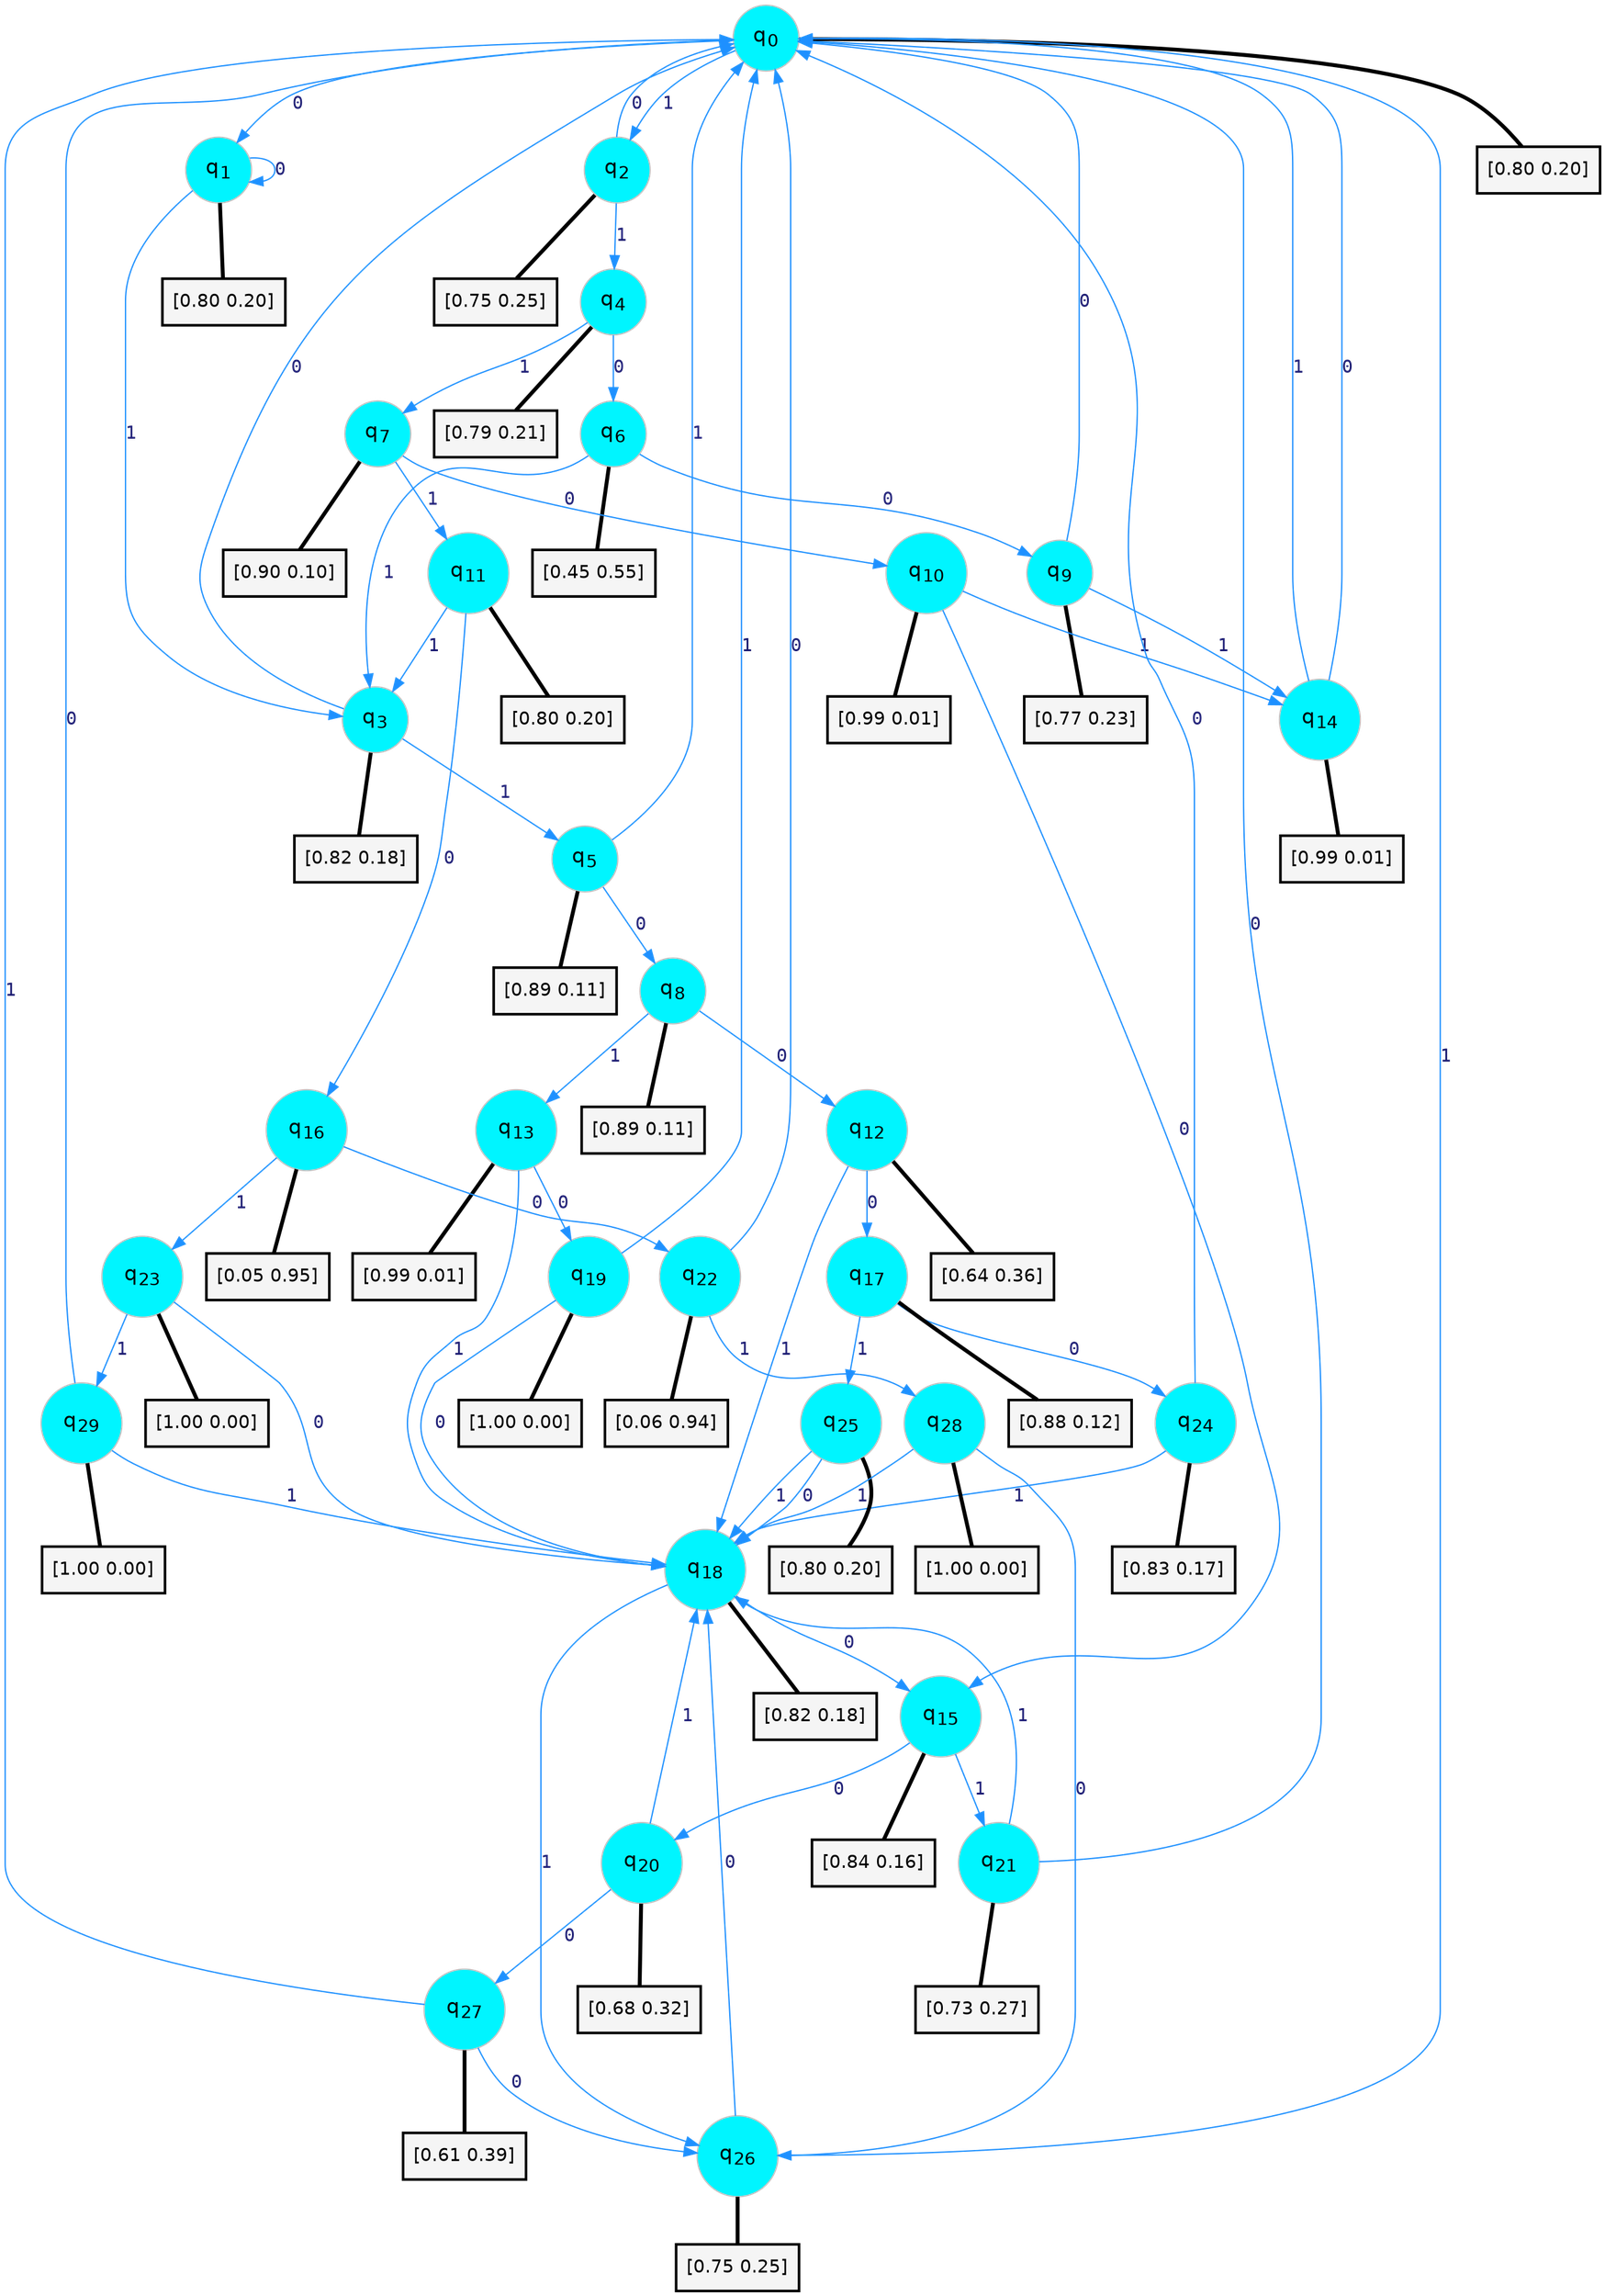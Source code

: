 digraph G {
graph [
bgcolor=transparent, dpi=300, rankdir=TD, size="40,25"];
node [
color=gray, fillcolor=turquoise1, fontcolor=black, fontname=Helvetica, fontsize=16, fontweight=bold, shape=circle, style=filled];
edge [
arrowsize=1, color=dodgerblue1, fontcolor=midnightblue, fontname=courier, fontweight=bold, penwidth=1, style=solid, weight=20];
0[label=<q<SUB>0</SUB>>];
1[label=<q<SUB>1</SUB>>];
2[label=<q<SUB>2</SUB>>];
3[label=<q<SUB>3</SUB>>];
4[label=<q<SUB>4</SUB>>];
5[label=<q<SUB>5</SUB>>];
6[label=<q<SUB>6</SUB>>];
7[label=<q<SUB>7</SUB>>];
8[label=<q<SUB>8</SUB>>];
9[label=<q<SUB>9</SUB>>];
10[label=<q<SUB>10</SUB>>];
11[label=<q<SUB>11</SUB>>];
12[label=<q<SUB>12</SUB>>];
13[label=<q<SUB>13</SUB>>];
14[label=<q<SUB>14</SUB>>];
15[label=<q<SUB>15</SUB>>];
16[label=<q<SUB>16</SUB>>];
17[label=<q<SUB>17</SUB>>];
18[label=<q<SUB>18</SUB>>];
19[label=<q<SUB>19</SUB>>];
20[label=<q<SUB>20</SUB>>];
21[label=<q<SUB>21</SUB>>];
22[label=<q<SUB>22</SUB>>];
23[label=<q<SUB>23</SUB>>];
24[label=<q<SUB>24</SUB>>];
25[label=<q<SUB>25</SUB>>];
26[label=<q<SUB>26</SUB>>];
27[label=<q<SUB>27</SUB>>];
28[label=<q<SUB>28</SUB>>];
29[label=<q<SUB>29</SUB>>];
30[label="[0.80 0.20]", shape=box,fontcolor=black, fontname=Helvetica, fontsize=14, penwidth=2, fillcolor=whitesmoke,color=black];
31[label="[0.80 0.20]", shape=box,fontcolor=black, fontname=Helvetica, fontsize=14, penwidth=2, fillcolor=whitesmoke,color=black];
32[label="[0.75 0.25]", shape=box,fontcolor=black, fontname=Helvetica, fontsize=14, penwidth=2, fillcolor=whitesmoke,color=black];
33[label="[0.82 0.18]", shape=box,fontcolor=black, fontname=Helvetica, fontsize=14, penwidth=2, fillcolor=whitesmoke,color=black];
34[label="[0.79 0.21]", shape=box,fontcolor=black, fontname=Helvetica, fontsize=14, penwidth=2, fillcolor=whitesmoke,color=black];
35[label="[0.89 0.11]", shape=box,fontcolor=black, fontname=Helvetica, fontsize=14, penwidth=2, fillcolor=whitesmoke,color=black];
36[label="[0.45 0.55]", shape=box,fontcolor=black, fontname=Helvetica, fontsize=14, penwidth=2, fillcolor=whitesmoke,color=black];
37[label="[0.90 0.10]", shape=box,fontcolor=black, fontname=Helvetica, fontsize=14, penwidth=2, fillcolor=whitesmoke,color=black];
38[label="[0.89 0.11]", shape=box,fontcolor=black, fontname=Helvetica, fontsize=14, penwidth=2, fillcolor=whitesmoke,color=black];
39[label="[0.77 0.23]", shape=box,fontcolor=black, fontname=Helvetica, fontsize=14, penwidth=2, fillcolor=whitesmoke,color=black];
40[label="[0.99 0.01]", shape=box,fontcolor=black, fontname=Helvetica, fontsize=14, penwidth=2, fillcolor=whitesmoke,color=black];
41[label="[0.80 0.20]", shape=box,fontcolor=black, fontname=Helvetica, fontsize=14, penwidth=2, fillcolor=whitesmoke,color=black];
42[label="[0.64 0.36]", shape=box,fontcolor=black, fontname=Helvetica, fontsize=14, penwidth=2, fillcolor=whitesmoke,color=black];
43[label="[0.99 0.01]", shape=box,fontcolor=black, fontname=Helvetica, fontsize=14, penwidth=2, fillcolor=whitesmoke,color=black];
44[label="[0.99 0.01]", shape=box,fontcolor=black, fontname=Helvetica, fontsize=14, penwidth=2, fillcolor=whitesmoke,color=black];
45[label="[0.84 0.16]", shape=box,fontcolor=black, fontname=Helvetica, fontsize=14, penwidth=2, fillcolor=whitesmoke,color=black];
46[label="[0.05 0.95]", shape=box,fontcolor=black, fontname=Helvetica, fontsize=14, penwidth=2, fillcolor=whitesmoke,color=black];
47[label="[0.88 0.12]", shape=box,fontcolor=black, fontname=Helvetica, fontsize=14, penwidth=2, fillcolor=whitesmoke,color=black];
48[label="[0.82 0.18]", shape=box,fontcolor=black, fontname=Helvetica, fontsize=14, penwidth=2, fillcolor=whitesmoke,color=black];
49[label="[1.00 0.00]", shape=box,fontcolor=black, fontname=Helvetica, fontsize=14, penwidth=2, fillcolor=whitesmoke,color=black];
50[label="[0.68 0.32]", shape=box,fontcolor=black, fontname=Helvetica, fontsize=14, penwidth=2, fillcolor=whitesmoke,color=black];
51[label="[0.73 0.27]", shape=box,fontcolor=black, fontname=Helvetica, fontsize=14, penwidth=2, fillcolor=whitesmoke,color=black];
52[label="[0.06 0.94]", shape=box,fontcolor=black, fontname=Helvetica, fontsize=14, penwidth=2, fillcolor=whitesmoke,color=black];
53[label="[1.00 0.00]", shape=box,fontcolor=black, fontname=Helvetica, fontsize=14, penwidth=2, fillcolor=whitesmoke,color=black];
54[label="[0.83 0.17]", shape=box,fontcolor=black, fontname=Helvetica, fontsize=14, penwidth=2, fillcolor=whitesmoke,color=black];
55[label="[0.80 0.20]", shape=box,fontcolor=black, fontname=Helvetica, fontsize=14, penwidth=2, fillcolor=whitesmoke,color=black];
56[label="[0.75 0.25]", shape=box,fontcolor=black, fontname=Helvetica, fontsize=14, penwidth=2, fillcolor=whitesmoke,color=black];
57[label="[0.61 0.39]", shape=box,fontcolor=black, fontname=Helvetica, fontsize=14, penwidth=2, fillcolor=whitesmoke,color=black];
58[label="[1.00 0.00]", shape=box,fontcolor=black, fontname=Helvetica, fontsize=14, penwidth=2, fillcolor=whitesmoke,color=black];
59[label="[1.00 0.00]", shape=box,fontcolor=black, fontname=Helvetica, fontsize=14, penwidth=2, fillcolor=whitesmoke,color=black];
0->1 [label=0];
0->2 [label=1];
0->30 [arrowhead=none, penwidth=3,color=black];
1->1 [label=0];
1->3 [label=1];
1->31 [arrowhead=none, penwidth=3,color=black];
2->0 [label=0];
2->4 [label=1];
2->32 [arrowhead=none, penwidth=3,color=black];
3->0 [label=0];
3->5 [label=1];
3->33 [arrowhead=none, penwidth=3,color=black];
4->6 [label=0];
4->7 [label=1];
4->34 [arrowhead=none, penwidth=3,color=black];
5->8 [label=0];
5->0 [label=1];
5->35 [arrowhead=none, penwidth=3,color=black];
6->9 [label=0];
6->3 [label=1];
6->36 [arrowhead=none, penwidth=3,color=black];
7->10 [label=0];
7->11 [label=1];
7->37 [arrowhead=none, penwidth=3,color=black];
8->12 [label=0];
8->13 [label=1];
8->38 [arrowhead=none, penwidth=3,color=black];
9->0 [label=0];
9->14 [label=1];
9->39 [arrowhead=none, penwidth=3,color=black];
10->15 [label=0];
10->14 [label=1];
10->40 [arrowhead=none, penwidth=3,color=black];
11->16 [label=0];
11->3 [label=1];
11->41 [arrowhead=none, penwidth=3,color=black];
12->17 [label=0];
12->18 [label=1];
12->42 [arrowhead=none, penwidth=3,color=black];
13->19 [label=0];
13->18 [label=1];
13->43 [arrowhead=none, penwidth=3,color=black];
14->0 [label=0];
14->0 [label=1];
14->44 [arrowhead=none, penwidth=3,color=black];
15->20 [label=0];
15->21 [label=1];
15->45 [arrowhead=none, penwidth=3,color=black];
16->22 [label=0];
16->23 [label=1];
16->46 [arrowhead=none, penwidth=3,color=black];
17->24 [label=0];
17->25 [label=1];
17->47 [arrowhead=none, penwidth=3,color=black];
18->15 [label=0];
18->26 [label=1];
18->48 [arrowhead=none, penwidth=3,color=black];
19->18 [label=0];
19->0 [label=1];
19->49 [arrowhead=none, penwidth=3,color=black];
20->27 [label=0];
20->18 [label=1];
20->50 [arrowhead=none, penwidth=3,color=black];
21->0 [label=0];
21->18 [label=1];
21->51 [arrowhead=none, penwidth=3,color=black];
22->0 [label=0];
22->28 [label=1];
22->52 [arrowhead=none, penwidth=3,color=black];
23->18 [label=0];
23->29 [label=1];
23->53 [arrowhead=none, penwidth=3,color=black];
24->0 [label=0];
24->18 [label=1];
24->54 [arrowhead=none, penwidth=3,color=black];
25->18 [label=0];
25->18 [label=1];
25->55 [arrowhead=none, penwidth=3,color=black];
26->18 [label=0];
26->0 [label=1];
26->56 [arrowhead=none, penwidth=3,color=black];
27->26 [label=0];
27->0 [label=1];
27->57 [arrowhead=none, penwidth=3,color=black];
28->26 [label=0];
28->18 [label=1];
28->58 [arrowhead=none, penwidth=3,color=black];
29->0 [label=0];
29->18 [label=1];
29->59 [arrowhead=none, penwidth=3,color=black];
}
